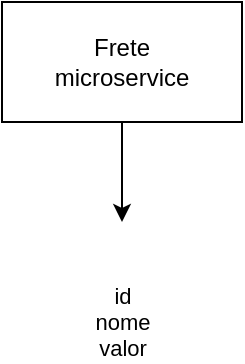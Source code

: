<mxfile>
    <diagram id="R47YfedOQA6HZ_0K51o0" name="Page-1">
        <mxGraphModel dx="890" dy="622" grid="1" gridSize="10" guides="1" tooltips="1" connect="1" arrows="1" fold="1" page="1" pageScale="1" pageWidth="850" pageHeight="1100" math="0" shadow="0">
            <root>
                <mxCell id="0"/>
                <mxCell id="1" parent="0"/>
                <mxCell id="9" value="id&lt;br&gt;nome&lt;br&gt;valor" style="edgeStyle=none;html=1;" parent="1" source="3" edge="1">
                    <mxGeometry x="1" y="50" relative="1" as="geometry">
                        <mxPoint x="360" y="160.0" as="targetPoint"/>
                        <mxPoint x="-50" y="50" as="offset"/>
                    </mxGeometry>
                </mxCell>
                <mxCell id="3" value="Frete&lt;br&gt;microservice" style="rounded=0;whiteSpace=wrap;html=1;" parent="1" vertex="1">
                    <mxGeometry x="300" y="50" width="120" height="60" as="geometry"/>
                </mxCell>
            </root>
        </mxGraphModel>
    </diagram>
</mxfile>